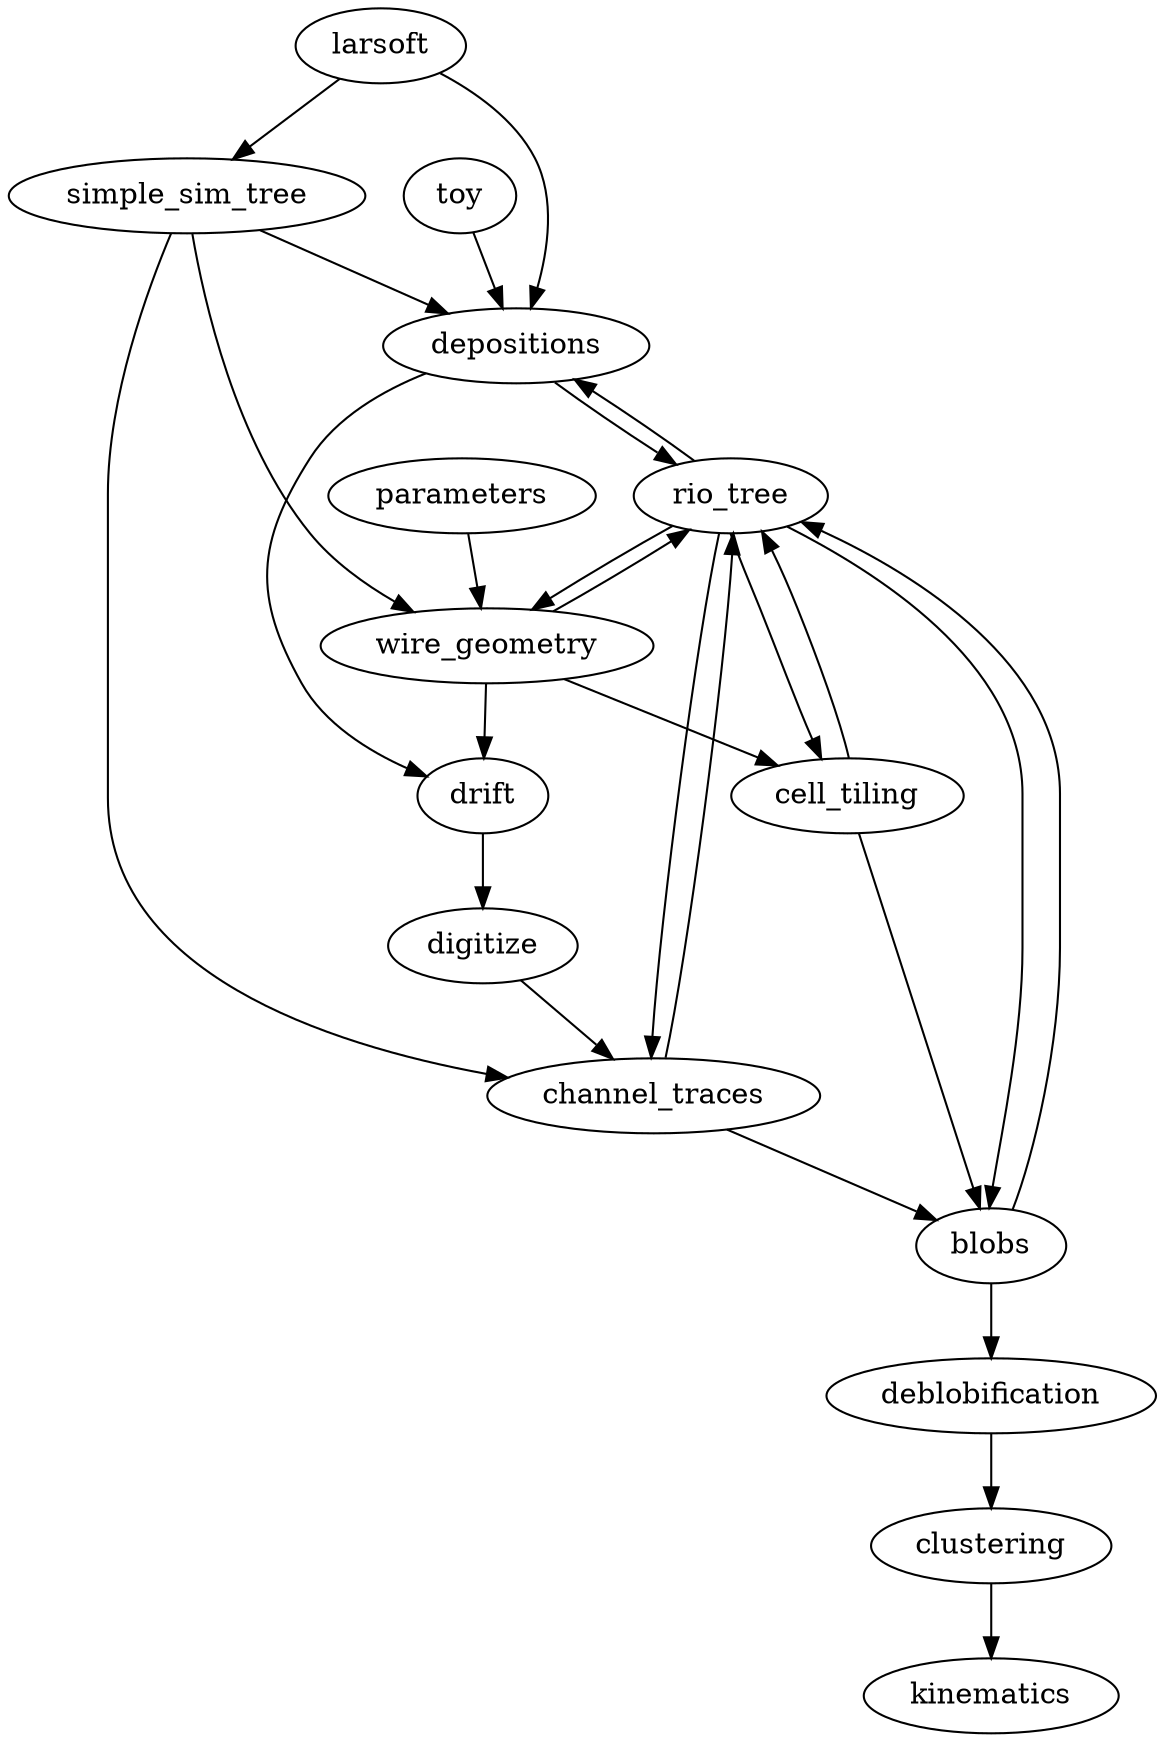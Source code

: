 digraph "G" {

larsoft->depositions;
larsoft->simple_sim_tree;
toy->depositions;
simple_sim_tree->depositions;
rio_tree->depositions;
depositions->rio_tree;

parameters->wire_geometry;
simple_sim_tree->wire_geometry;
rio_tree->wire_geometry;
wire_geometry->rio_tree;

depositions->drift;
wire_geometry->drift;
drift->digitize;

digitize->channel_traces;
simple_sim_tree->channel_traces;
rio_tree->channel_traces;
channel_traces->rio_tree;

rio_tree->cell_tiling;
wire_geometry->cell_tiling;
cell_tiling->rio_tree;

rio_tree->blobs;
cell_tiling->blobs;
channel_traces->blobs;
blobs->rio_tree;

blobs->deblobification->clustering->kinematics;

}